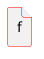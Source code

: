 {
  "sha1": "befpomeeoka8g6utrge4mhegy7iktl3",
  "insertion": {
    "when": "2024-05-30T20:48:22.078Z",
    "url": "https://forum.plantuml.net/11675/beta-style-how-to-disable-shadowing",
    "user": "plantuml@gmail.com"
  }
}
@startuml
<style>
file {
  Linecolor red
  Shadowing 0
}
</style>

file f
@enduml
